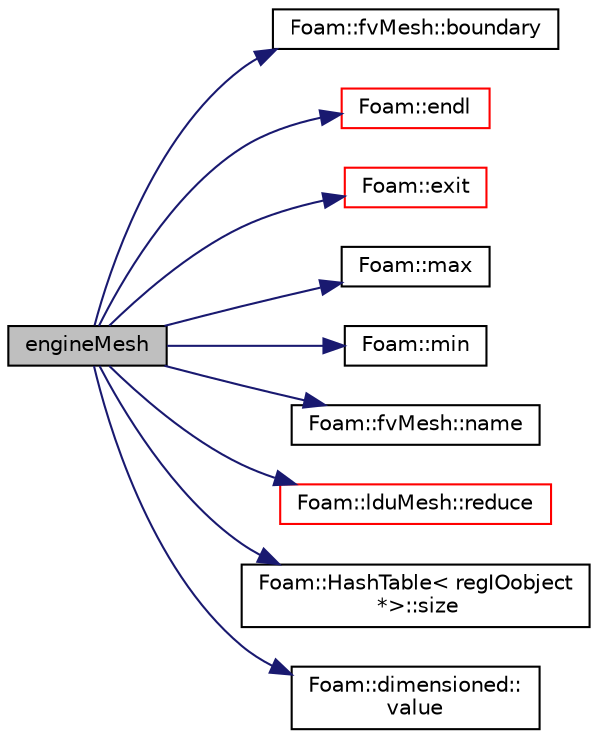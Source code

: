 digraph "engineMesh"
{
  bgcolor="transparent";
  edge [fontname="Helvetica",fontsize="10",labelfontname="Helvetica",labelfontsize="10"];
  node [fontname="Helvetica",fontsize="10",shape=record];
  rankdir="LR";
  Node0 [label="engineMesh",height=0.2,width=0.4,color="black", fillcolor="grey75", style="filled", fontcolor="black"];
  Node0 -> Node1 [color="midnightblue",fontsize="10",style="solid",fontname="Helvetica"];
  Node1 [label="Foam::fvMesh::boundary",height=0.2,width=0.4,color="black",URL="$a23593.html#a1fc8b179063cf5d6805da64ff1975126",tooltip="Return reference to boundary mesh. "];
  Node0 -> Node2 [color="midnightblue",fontsize="10",style="solid",fontname="Helvetica"];
  Node2 [label="Foam::endl",height=0.2,width=0.4,color="red",URL="$a21851.html#a2db8fe02a0d3909e9351bb4275b23ce4",tooltip="Add newline and flush stream. "];
  Node0 -> Node4 [color="midnightblue",fontsize="10",style="solid",fontname="Helvetica"];
  Node4 [label="Foam::exit",height=0.2,width=0.4,color="red",URL="$a21851.html#a06ca7250d8e89caf05243ec094843642"];
  Node0 -> Node51 [color="midnightblue",fontsize="10",style="solid",fontname="Helvetica"];
  Node51 [label="Foam::max",height=0.2,width=0.4,color="black",URL="$a21851.html#ac993e906cf2774ae77e666bc24e81733"];
  Node0 -> Node52 [color="midnightblue",fontsize="10",style="solid",fontname="Helvetica"];
  Node52 [label="Foam::min",height=0.2,width=0.4,color="black",URL="$a21851.html#a253e112ad2d56d96230ff39ea7f442dc"];
  Node0 -> Node53 [color="midnightblue",fontsize="10",style="solid",fontname="Helvetica"];
  Node53 [label="Foam::fvMesh::name",height=0.2,width=0.4,color="black",URL="$a23593.html#acc80e00a8ac919288fb55bd14cc88bf6",tooltip="Return reference to name. "];
  Node0 -> Node54 [color="midnightblue",fontsize="10",style="solid",fontname="Helvetica"];
  Node54 [label="Foam::lduMesh::reduce",height=0.2,width=0.4,color="red",URL="$a28277.html#a6cec2e0995e9a4320332dc1f7367a10e",tooltip="Helper: reduce with current communicator. "];
  Node0 -> Node65 [color="midnightblue",fontsize="10",style="solid",fontname="Helvetica"];
  Node65 [label="Foam::HashTable\< regIOobject\l *\>::size",height=0.2,width=0.4,color="black",URL="$a26841.html#a47b3bf30da1eb3ab8076b5fbe00e0494",tooltip="Return number of elements in table. "];
  Node0 -> Node48 [color="midnightblue",fontsize="10",style="solid",fontname="Helvetica"];
  Node48 [label="Foam::dimensioned::\lvalue",height=0.2,width=0.4,color="black",URL="$a27473.html#a7948200a26c85fc3a83ffa510a91d668",tooltip="Return const reference to value. "];
}
